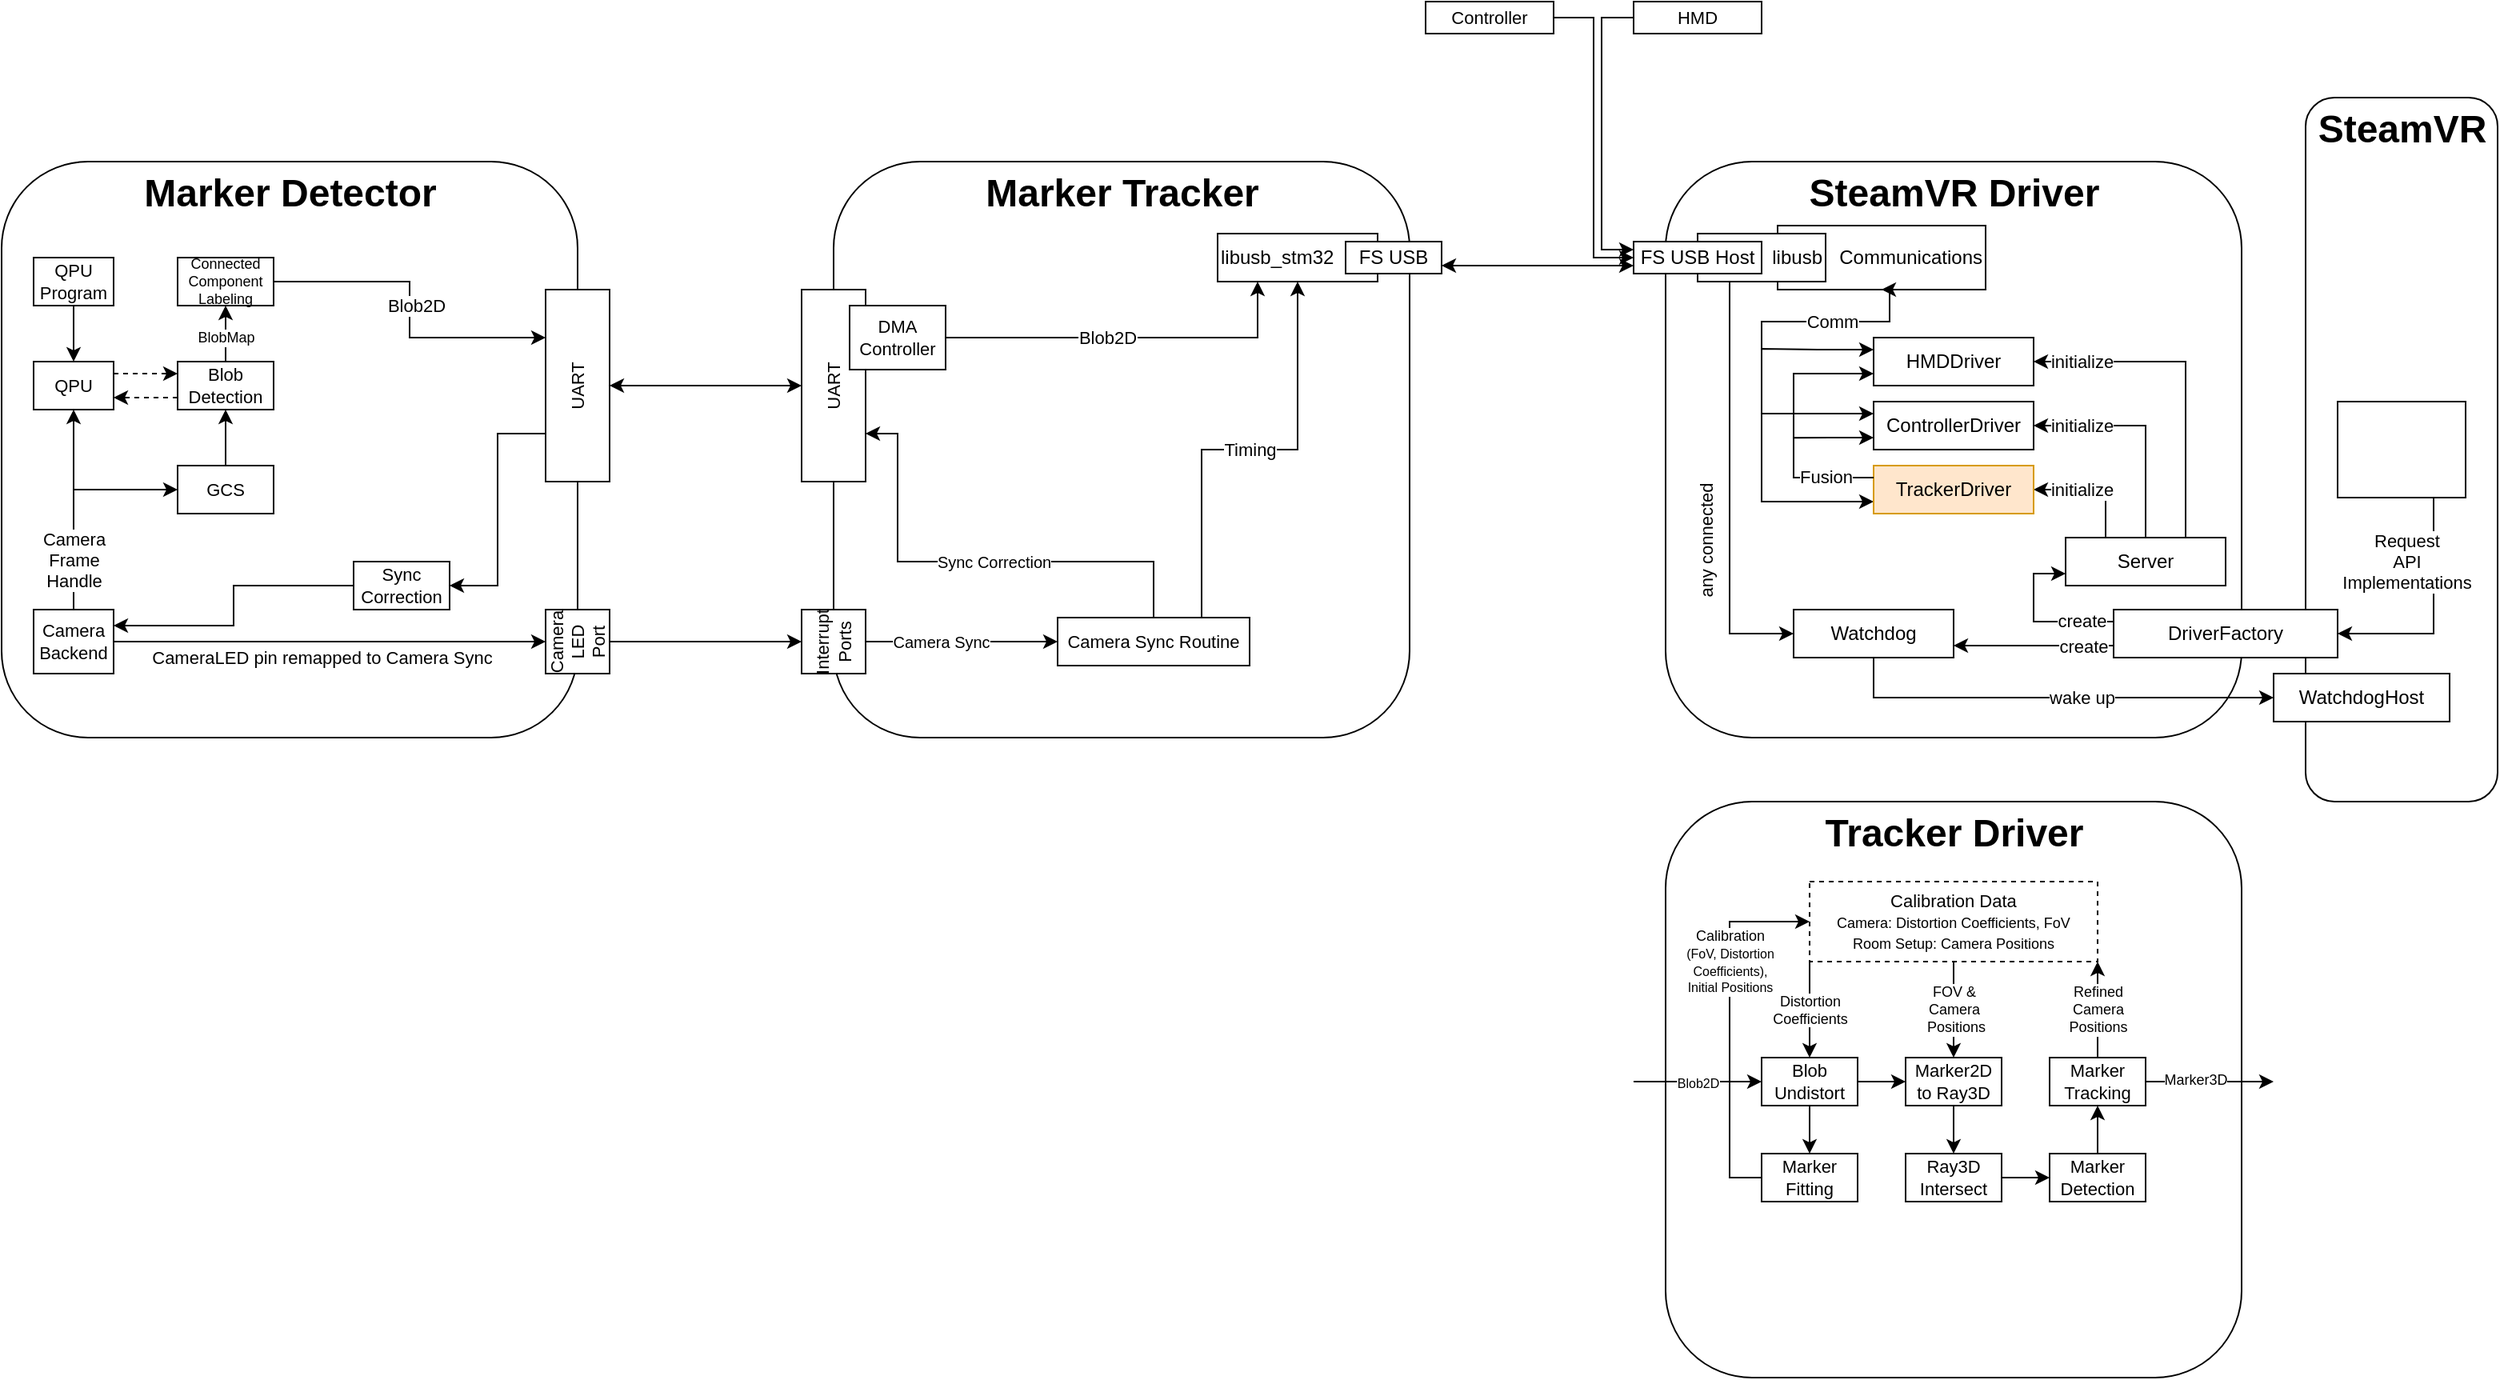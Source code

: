 <mxfile version="13.2.4" type="device"><diagram id="deTZJtu1fnQ0_rEg0slh" name="Page-1"><mxGraphModel dx="3137" dy="783" grid="1" gridSize="10" guides="1" tooltips="1" connect="1" arrows="1" fold="1" page="1" pageScale="1" pageWidth="1654" pageHeight="1169" math="0" shadow="0"><root><mxCell id="0"/><mxCell id="1" parent="0"/><mxCell id="rWn0QppjvKkN8BqLntwO-22" value="" style="rounded=1;whiteSpace=wrap;html=1;fontSize=12;" vertex="1" parent="1"><mxGeometry x="-540" y="560" width="360" height="360" as="geometry"/></mxCell><mxCell id="JbvUUpm6QIPXHSj4NItH-32" value="" style="rounded=1;whiteSpace=wrap;html=1;align=right;" parent="1" vertex="1"><mxGeometry x="-140" y="120" width="120" height="440" as="geometry"/></mxCell><mxCell id="JbvUUpm6QIPXHSj4NItH-1" value="" style="rounded=1;whiteSpace=wrap;html=1;fontSize=12;" parent="1" vertex="1"><mxGeometry x="-1060" y="160" width="360" height="360" as="geometry"/></mxCell><mxCell id="JbvUUpm6QIPXHSj4NItH-2" value="Marker Tracker" style="text;strokeColor=none;fillColor=none;html=1;fontSize=24;fontStyle=1;verticalAlign=middle;align=center;" parent="1" vertex="1"><mxGeometry x="-1000" y="160" width="240" height="40" as="geometry"/></mxCell><mxCell id="JbvUUpm6QIPXHSj4NItH-4" value="" style="rounded=1;whiteSpace=wrap;html=1;fontSize=12;" parent="1" vertex="1"><mxGeometry x="-1580" y="160" width="360" height="360" as="geometry"/></mxCell><mxCell id="JbvUUpm6QIPXHSj4NItH-5" value="Marker Detector" style="text;strokeColor=none;fillColor=none;html=1;fontSize=24;fontStyle=1;verticalAlign=middle;align=center;" parent="1" vertex="1"><mxGeometry x="-1520" y="160" width="240" height="40" as="geometry"/></mxCell><mxCell id="JbvUUpm6QIPXHSj4NItH-6" value="" style="rounded=1;whiteSpace=wrap;html=1;fontSize=12;" parent="1" vertex="1"><mxGeometry x="-540" y="160" width="360" height="360" as="geometry"/></mxCell><mxCell id="JbvUUpm6QIPXHSj4NItH-7" value="SteamVR Driver" style="text;strokeColor=none;fillColor=none;html=1;fontSize=24;fontStyle=1;verticalAlign=middle;align=center;" parent="1" vertex="1"><mxGeometry x="-480" y="160" width="240" height="40" as="geometry"/></mxCell><mxCell id="JbvUUpm6QIPXHSj4NItH-47" style="edgeStyle=orthogonalEdgeStyle;rounded=0;orthogonalLoop=1;jettySize=auto;html=1;exitX=1;exitY=0.5;exitDx=0;exitDy=0;entryX=0.75;entryY=1;entryDx=0;entryDy=0;startArrow=classic;startFill=1;endArrow=none;endFill=0;" parent="1" source="JbvUUpm6QIPXHSj4NItH-11" target="JbvUUpm6QIPXHSj4NItH-45" edge="1"><mxGeometry relative="1" as="geometry"/></mxCell><mxCell id="JbvUUpm6QIPXHSj4NItH-48" value="Request&lt;br&gt;API&lt;br&gt;Implementations" style="edgeLabel;html=1;align=center;verticalAlign=middle;resizable=0;points=[];" parent="JbvUUpm6QIPXHSj4NItH-47" vertex="1" connectable="0"><mxGeometry x="-0.509" y="21" relative="1" as="geometry"><mxPoint x="7.14" y="-24" as="offset"/></mxGeometry></mxCell><mxCell id="JbvUUpm6QIPXHSj4NItH-68" style="edgeStyle=orthogonalEdgeStyle;rounded=0;orthogonalLoop=1;jettySize=auto;html=1;exitX=0;exitY=0.25;exitDx=0;exitDy=0;entryX=0;entryY=0.75;entryDx=0;entryDy=0;startArrow=none;startFill=0;endArrow=classic;endFill=1;fontSize=11;" parent="1" source="JbvUUpm6QIPXHSj4NItH-11" target="JbvUUpm6QIPXHSj4NItH-12" edge="1"><mxGeometry relative="1" as="geometry"/></mxCell><mxCell id="JbvUUpm6QIPXHSj4NItH-69" value="create" style="edgeLabel;html=1;align=center;verticalAlign=middle;resizable=0;points=[];fontSize=11;" parent="JbvUUpm6QIPXHSj4NItH-68" vertex="1" connectable="0"><mxGeometry x="-0.274" y="-1" relative="1" as="geometry"><mxPoint x="16.19" as="offset"/></mxGeometry></mxCell><mxCell id="JbvUUpm6QIPXHSj4NItH-11" value="DriverFactory" style="rounded=0;whiteSpace=wrap;html=1;" parent="1" vertex="1"><mxGeometry x="-260" y="440" width="140" height="30" as="geometry"/></mxCell><mxCell id="JbvUUpm6QIPXHSj4NItH-12" value="Server" style="rounded=0;whiteSpace=wrap;html=1;" parent="1" vertex="1"><mxGeometry x="-290" y="395" width="100" height="30" as="geometry"/></mxCell><mxCell id="JbvUUpm6QIPXHSj4NItH-17" style="edgeStyle=orthogonalEdgeStyle;rounded=0;orthogonalLoop=1;jettySize=auto;html=1;exitX=0.25;exitY=1;exitDx=0;exitDy=0;entryX=0;entryY=0.5;entryDx=0;entryDy=0;" parent="1" source="JbvUUpm6QIPXHSj4NItH-10" target="JbvUUpm6QIPXHSj4NItH-15" edge="1"><mxGeometry relative="1" as="geometry"><Array as="points"><mxPoint x="-500" y="455"/></Array></mxGeometry></mxCell><mxCell id="JbvUUpm6QIPXHSj4NItH-18" value="any connected" style="edgeLabel;html=1;align=center;verticalAlign=middle;resizable=0;points=[];rotation=-90;" parent="JbvUUpm6QIPXHSj4NItH-17" vertex="1" connectable="0"><mxGeometry x="-0.179" y="-2" relative="1" as="geometry"><mxPoint x="-13" y="55.52" as="offset"/></mxGeometry></mxCell><mxCell id="JbvUUpm6QIPXHSj4NItH-13" value="Communications" style="rounded=0;whiteSpace=wrap;html=1;align=right;" parent="1" vertex="1"><mxGeometry x="-470" y="200" width="130" height="40" as="geometry"/></mxCell><mxCell id="JbvUUpm6QIPXHSj4NItH-10" value="libusb" style="rounded=0;whiteSpace=wrap;html=1;align=right;" parent="1" vertex="1"><mxGeometry x="-520" y="205" width="80" height="30" as="geometry"/></mxCell><mxCell id="JbvUUpm6QIPXHSj4NItH-108" style="edgeStyle=orthogonalEdgeStyle;rounded=0;comic=0;orthogonalLoop=1;jettySize=auto;html=1;exitX=0;exitY=0.25;exitDx=0;exitDy=0;shadow=0;startArrow=classic;startFill=1;endArrow=none;endFill=0;fontSize=11;entryX=0;entryY=0.5;entryDx=0;entryDy=0;" parent="1" source="JbvUUpm6QIPXHSj4NItH-8" target="JbvUUpm6QIPXHSj4NItH-107" edge="1"><mxGeometry relative="1" as="geometry"/></mxCell><mxCell id="JbvUUpm6QIPXHSj4NItH-110" style="edgeStyle=orthogonalEdgeStyle;rounded=0;comic=0;orthogonalLoop=1;jettySize=auto;html=1;exitX=0;exitY=0.5;exitDx=0;exitDy=0;shadow=0;startArrow=classic;startFill=1;endArrow=none;endFill=0;fontSize=11;entryX=1;entryY=0.5;entryDx=0;entryDy=0;" parent="1" source="JbvUUpm6QIPXHSj4NItH-8" target="JbvUUpm6QIPXHSj4NItH-109" edge="1"><mxGeometry relative="1" as="geometry"/></mxCell><mxCell id="JbvUUpm6QIPXHSj4NItH-121" style="edgeStyle=none;rounded=0;comic=0;orthogonalLoop=1;jettySize=auto;html=1;exitX=0;exitY=0.75;exitDx=0;exitDy=0;entryX=1;entryY=0.75;entryDx=0;entryDy=0;shadow=0;startArrow=classic;startFill=1;endArrow=classic;endFill=1;strokeColor=#000000;fontSize=11;" parent="1" source="JbvUUpm6QIPXHSj4NItH-8" target="JbvUUpm6QIPXHSj4NItH-115" edge="1"><mxGeometry relative="1" as="geometry"/></mxCell><mxCell id="JbvUUpm6QIPXHSj4NItH-8" value="FS USB Host" style="rounded=0;whiteSpace=wrap;html=1;" parent="1" vertex="1"><mxGeometry x="-560" y="210" width="80" height="20" as="geometry"/></mxCell><mxCell id="JbvUUpm6QIPXHSj4NItH-16" style="edgeStyle=orthogonalEdgeStyle;rounded=0;orthogonalLoop=1;jettySize=auto;html=1;exitX=1;exitY=0.75;exitDx=0;exitDy=0;entryX=0;entryY=0.75;entryDx=0;entryDy=0;startArrow=classic;startFill=1;endArrow=none;endFill=0;entryPerimeter=0;" parent="1" source="JbvUUpm6QIPXHSj4NItH-15" target="JbvUUpm6QIPXHSj4NItH-11" edge="1"><mxGeometry relative="1" as="geometry"/></mxCell><mxCell id="JbvUUpm6QIPXHSj4NItH-26" value="create" style="edgeLabel;html=1;align=center;verticalAlign=middle;resizable=0;points=[];" parent="JbvUUpm6QIPXHSj4NItH-16" vertex="1" connectable="0"><mxGeometry x="-0.195" y="2" relative="1" as="geometry"><mxPoint x="40" y="2" as="offset"/></mxGeometry></mxCell><mxCell id="JbvUUpm6QIPXHSj4NItH-36" style="edgeStyle=orthogonalEdgeStyle;rounded=0;orthogonalLoop=1;jettySize=auto;html=1;exitX=0;exitY=0.5;exitDx=0;exitDy=0;entryX=0.5;entryY=1;entryDx=0;entryDy=0;startArrow=classic;startFill=1;endArrow=none;endFill=0;" parent="1" source="JbvUUpm6QIPXHSj4NItH-35" target="JbvUUpm6QIPXHSj4NItH-15" edge="1"><mxGeometry relative="1" as="geometry"/></mxCell><mxCell id="JbvUUpm6QIPXHSj4NItH-37" value="wake up" style="edgeLabel;html=1;align=center;verticalAlign=middle;resizable=0;points=[];" parent="JbvUUpm6QIPXHSj4NItH-36" vertex="1" connectable="0"><mxGeometry x="-0.163" y="-1" relative="1" as="geometry"><mxPoint x="-5" y="1" as="offset"/></mxGeometry></mxCell><mxCell id="JbvUUpm6QIPXHSj4NItH-15" value="Watchdog" style="rounded=0;whiteSpace=wrap;html=1;" parent="1" vertex="1"><mxGeometry x="-460" y="440" width="100" height="30" as="geometry"/></mxCell><mxCell id="JbvUUpm6QIPXHSj4NItH-56" style="edgeStyle=orthogonalEdgeStyle;rounded=0;orthogonalLoop=1;jettySize=auto;html=1;exitX=1;exitY=0.5;exitDx=0;exitDy=0;entryX=0.25;entryY=0;entryDx=0;entryDy=0;startArrow=classic;startFill=1;endArrow=none;endFill=0;" parent="1" source="JbvUUpm6QIPXHSj4NItH-24" target="JbvUUpm6QIPXHSj4NItH-12" edge="1"><mxGeometry relative="1" as="geometry"/></mxCell><mxCell id="JbvUUpm6QIPXHSj4NItH-96" value="initialize" style="edgeLabel;html=1;align=center;verticalAlign=middle;resizable=0;points=[];fontSize=11;" parent="JbvUUpm6QIPXHSj4NItH-56" vertex="1" connectable="0"><mxGeometry x="-0.625" y="-1" relative="1" as="geometry"><mxPoint x="15.71" y="-1.01" as="offset"/></mxGeometry></mxCell><mxCell id="JbvUUpm6QIPXHSj4NItH-57" style="edgeStyle=orthogonalEdgeStyle;rounded=0;orthogonalLoop=1;jettySize=auto;html=1;exitX=0;exitY=0.75;exitDx=0;exitDy=0;entryX=0.5;entryY=1;entryDx=0;entryDy=0;startArrow=classic;startFill=1;endArrow=classic;endFill=1;" parent="1" source="JbvUUpm6QIPXHSj4NItH-24" target="JbvUUpm6QIPXHSj4NItH-13" edge="1"><mxGeometry relative="1" as="geometry"><Array as="points"><mxPoint x="-480" y="373"/><mxPoint x="-480" y="260"/><mxPoint x="-400" y="260"/></Array></mxGeometry></mxCell><mxCell id="JbvUUpm6QIPXHSj4NItH-100" value="Comm" style="edgeLabel;html=1;align=center;verticalAlign=middle;resizable=0;points=[];fontSize=11;" parent="JbvUUpm6QIPXHSj4NItH-57" vertex="1" connectable="0"><mxGeometry x="0.435" relative="1" as="geometry"><mxPoint x="19.72" as="offset"/></mxGeometry></mxCell><mxCell id="JbvUUpm6QIPXHSj4NItH-24" value="TrackerDriver" style="rounded=0;whiteSpace=wrap;html=1;fillColor=#ffe6cc;strokeColor=#d79b00;" parent="1" vertex="1"><mxGeometry x="-410" y="350" width="100" height="30" as="geometry"/></mxCell><mxCell id="JbvUUpm6QIPXHSj4NItH-55" style="edgeStyle=orthogonalEdgeStyle;rounded=0;orthogonalLoop=1;jettySize=auto;html=1;exitX=1;exitY=0.5;exitDx=0;exitDy=0;entryX=0.75;entryY=0;entryDx=0;entryDy=0;startArrow=classic;startFill=1;endArrow=none;endFill=0;" parent="1" source="JbvUUpm6QIPXHSj4NItH-25" target="JbvUUpm6QIPXHSj4NItH-12" edge="1"><mxGeometry relative="1" as="geometry"/></mxCell><mxCell id="JbvUUpm6QIPXHSj4NItH-78" value="initialize" style="edgeLabel;html=1;align=center;verticalAlign=middle;resizable=0;points=[];fontSize=11;" parent="JbvUUpm6QIPXHSj4NItH-55" vertex="1" connectable="0"><mxGeometry x="-0.704" y="1" relative="1" as="geometry"><mxPoint x="-0.29" y="0.99" as="offset"/></mxGeometry></mxCell><mxCell id="JbvUUpm6QIPXHSj4NItH-79" style="edgeStyle=orthogonalEdgeStyle;rounded=0;orthogonalLoop=1;jettySize=auto;html=1;exitX=0;exitY=0.25;exitDx=0;exitDy=0;startArrow=classic;startFill=1;endArrow=none;endFill=0;fontSize=11;" parent="1" source="JbvUUpm6QIPXHSj4NItH-25" edge="1"><mxGeometry relative="1" as="geometry"><mxPoint x="-480" y="297.333" as="targetPoint"/><Array as="points"><mxPoint x="-445" y="277"/><mxPoint x="-480" y="277"/></Array></mxGeometry></mxCell><mxCell id="JbvUUpm6QIPXHSj4NItH-98" style="edgeStyle=orthogonalEdgeStyle;rounded=0;comic=0;orthogonalLoop=1;jettySize=auto;html=1;exitX=0;exitY=0.75;exitDx=0;exitDy=0;entryX=0;entryY=0.25;entryDx=0;entryDy=0;shadow=0;startArrow=classic;startFill=1;endArrow=none;endFill=0;fontSize=11;" parent="1" source="JbvUUpm6QIPXHSj4NItH-25" target="JbvUUpm6QIPXHSj4NItH-24" edge="1"><mxGeometry relative="1" as="geometry"><Array as="points"><mxPoint x="-460" y="293"/><mxPoint x="-460" y="357"/></Array></mxGeometry></mxCell><mxCell id="JbvUUpm6QIPXHSj4NItH-101" value="Fusion" style="edgeLabel;html=1;align=center;verticalAlign=middle;resizable=0;points=[];fontSize=11;" parent="JbvUUpm6QIPXHSj4NItH-98" vertex="1" connectable="0"><mxGeometry x="0.522" y="1" relative="1" as="geometry"><mxPoint x="9.4" as="offset"/></mxGeometry></mxCell><mxCell id="JbvUUpm6QIPXHSj4NItH-25" value="HMDDriver" style="rounded=0;whiteSpace=wrap;html=1;" parent="1" vertex="1"><mxGeometry x="-410" y="270" width="100" height="30" as="geometry"/></mxCell><mxCell id="JbvUUpm6QIPXHSj4NItH-33" value="SteamVR" style="text;strokeColor=none;fillColor=none;html=1;fontSize=24;fontStyle=1;verticalAlign=middle;align=center;" parent="1" vertex="1"><mxGeometry x="-120" y="120" width="80" height="40" as="geometry"/></mxCell><mxCell id="JbvUUpm6QIPXHSj4NItH-35" value="WatchdogHost" style="rounded=0;whiteSpace=wrap;html=1;" parent="1" vertex="1"><mxGeometry x="-160" y="480" width="110" height="30" as="geometry"/></mxCell><mxCell id="JbvUUpm6QIPXHSj4NItH-45" value="" style="rounded=0;whiteSpace=wrap;html=1;align=right;" parent="1" vertex="1"><mxGeometry x="-120" y="310" width="80" height="60" as="geometry"/></mxCell><mxCell id="JbvUUpm6QIPXHSj4NItH-82" style="edgeStyle=orthogonalEdgeStyle;rounded=0;orthogonalLoop=1;jettySize=auto;html=1;exitX=1;exitY=0.5;exitDx=0;exitDy=0;entryX=0.5;entryY=0;entryDx=0;entryDy=0;startArrow=classic;startFill=1;endArrow=none;endFill=0;fontSize=11;" parent="1" source="JbvUUpm6QIPXHSj4NItH-80" target="JbvUUpm6QIPXHSj4NItH-12" edge="1"><mxGeometry relative="1" as="geometry"/></mxCell><mxCell id="JbvUUpm6QIPXHSj4NItH-83" value="initialize" style="edgeLabel;html=1;align=center;verticalAlign=middle;resizable=0;points=[];fontSize=11;" parent="JbvUUpm6QIPXHSj4NItH-82" vertex="1" connectable="0"><mxGeometry x="-0.129" relative="1" as="geometry"><mxPoint x="-31.14" y="-0.02" as="offset"/></mxGeometry></mxCell><mxCell id="JbvUUpm6QIPXHSj4NItH-89" style="edgeStyle=orthogonalEdgeStyle;rounded=0;orthogonalLoop=1;jettySize=auto;html=1;exitX=0;exitY=0.25;exitDx=0;exitDy=0;startArrow=classic;startFill=1;endArrow=none;endFill=0;fontSize=11;" parent="1" source="JbvUUpm6QIPXHSj4NItH-80" edge="1"><mxGeometry relative="1" as="geometry"><mxPoint x="-480" y="347.667" as="targetPoint"/><Array as="points"><mxPoint x="-480" y="317"/></Array></mxGeometry></mxCell><mxCell id="JbvUUpm6QIPXHSj4NItH-99" style="edgeStyle=orthogonalEdgeStyle;rounded=0;comic=0;orthogonalLoop=1;jettySize=auto;html=1;exitX=0;exitY=0.75;exitDx=0;exitDy=0;shadow=0;startArrow=classic;startFill=1;endArrow=none;endFill=0;fontSize=11;" parent="1" source="JbvUUpm6QIPXHSj4NItH-80" edge="1"><mxGeometry relative="1" as="geometry"><mxPoint x="-460" y="332.611" as="targetPoint"/></mxGeometry></mxCell><mxCell id="JbvUUpm6QIPXHSj4NItH-80" value="ControllerDriver" style="rounded=0;whiteSpace=wrap;html=1;" parent="1" vertex="1"><mxGeometry x="-410" y="310" width="100" height="30" as="geometry"/></mxCell><mxCell id="JbvUUpm6QIPXHSj4NItH-107" value="&lt;div&gt;&lt;span&gt;HMD&lt;/span&gt;&lt;/div&gt;" style="rounded=0;whiteSpace=wrap;html=1;fontSize=11;align=center;" parent="1" vertex="1"><mxGeometry x="-560" y="60" width="80" height="20" as="geometry"/></mxCell><mxCell id="JbvUUpm6QIPXHSj4NItH-109" value="Controller" style="rounded=0;whiteSpace=wrap;html=1;fontSize=11;align=center;" parent="1" vertex="1"><mxGeometry x="-690" y="60" width="80" height="20" as="geometry"/></mxCell><mxCell id="JbvUUpm6QIPXHSj4NItH-119" value="libusb_stm32" style="rounded=0;whiteSpace=wrap;html=1;align=left;fontSize=12;" parent="1" vertex="1"><mxGeometry x="-820" y="205" width="100" height="30" as="geometry"/></mxCell><mxCell id="JbvUUpm6QIPXHSj4NItH-115" value="FS USB" style="rounded=0;whiteSpace=wrap;html=1;" parent="1" vertex="1"><mxGeometry x="-740" y="210" width="60" height="20" as="geometry"/></mxCell><mxCell id="JbvUUpm6QIPXHSj4NItH-128" style="edgeStyle=orthogonalEdgeStyle;rounded=0;comic=0;orthogonalLoop=1;jettySize=auto;html=1;exitX=0.5;exitY=1;exitDx=0;exitDy=0;entryX=0;entryY=0.5;entryDx=0;entryDy=0;shadow=0;startArrow=none;startFill=0;endArrow=classic;endFill=1;strokeColor=#000000;fontSize=11;" parent="1" source="JbvUUpm6QIPXHSj4NItH-122" target="JbvUUpm6QIPXHSj4NItH-127" edge="1"><mxGeometry relative="1" as="geometry"/></mxCell><mxCell id="JbvUUpm6QIPXHSj4NItH-165" value="Camera Sync" style="edgeLabel;html=1;align=center;verticalAlign=middle;resizable=0;points=[];fontSize=10;" parent="JbvUUpm6QIPXHSj4NItH-128" vertex="1" connectable="0"><mxGeometry x="-0.541" y="2" relative="1" as="geometry"><mxPoint x="19.17" y="2" as="offset"/></mxGeometry></mxCell><mxCell id="JbvUUpm6QIPXHSj4NItH-122" value="Interrupt Ports" style="rounded=0;whiteSpace=wrap;html=1;strokeColor=#030303;fontSize=11;align=center;rotation=-90;" parent="1" vertex="1"><mxGeometry x="-1080" y="440" width="40" height="40" as="geometry"/></mxCell><mxCell id="rWn0QppjvKkN8BqLntwO-14" style="edgeStyle=orthogonalEdgeStyle;rounded=0;orthogonalLoop=1;jettySize=auto;html=1;entryX=0.25;entryY=1;entryDx=0;entryDy=0;exitX=1;exitY=0.5;exitDx=0;exitDy=0;" edge="1" parent="1" source="rWn0QppjvKkN8BqLntwO-18" target="JbvUUpm6QIPXHSj4NItH-119"><mxGeometry relative="1" as="geometry"><mxPoint x="-960" y="270" as="sourcePoint"/></mxGeometry></mxCell><mxCell id="rWn0QppjvKkN8BqLntwO-16" value="Blob2D" style="edgeLabel;html=1;align=center;verticalAlign=middle;resizable=0;points=[];" vertex="1" connectable="0" parent="rWn0QppjvKkN8BqLntwO-14"><mxGeometry x="0.169" y="1" relative="1" as="geometry"><mxPoint x="-34" y="1" as="offset"/></mxGeometry></mxCell><mxCell id="JbvUUpm6QIPXHSj4NItH-123" value="UART" style="rounded=0;whiteSpace=wrap;html=1;strokeColor=#0A0A0A;fontSize=11;align=center;rotation=-90;" parent="1" vertex="1"><mxGeometry x="-1120" y="280" width="120" height="40" as="geometry"/></mxCell><mxCell id="JbvUUpm6QIPXHSj4NItH-130" style="edgeStyle=orthogonalEdgeStyle;rounded=0;comic=0;orthogonalLoop=1;jettySize=auto;html=1;exitX=0.5;exitY=0;exitDx=0;exitDy=0;entryX=0.25;entryY=1;entryDx=0;entryDy=0;shadow=0;startArrow=none;startFill=0;endArrow=classic;endFill=1;strokeColor=#000000;fontSize=11;" parent="1" source="JbvUUpm6QIPXHSj4NItH-127" target="JbvUUpm6QIPXHSj4NItH-123" edge="1"><mxGeometry relative="1" as="geometry"><Array as="points"><mxPoint x="-860" y="410"/><mxPoint x="-1020" y="410"/><mxPoint x="-1020" y="330"/></Array></mxGeometry></mxCell><mxCell id="JbvUUpm6QIPXHSj4NItH-166" value="Sync Correction" style="edgeLabel;html=1;align=center;verticalAlign=middle;resizable=0;points=[];fontSize=10;" parent="JbvUUpm6QIPXHSj4NItH-130" vertex="1" connectable="0"><mxGeometry x="-0.055" relative="1" as="geometry"><mxPoint x="4.66" y="-0.03" as="offset"/></mxGeometry></mxCell><mxCell id="rWn0QppjvKkN8BqLntwO-15" style="edgeStyle=orthogonalEdgeStyle;rounded=0;orthogonalLoop=1;jettySize=auto;html=1;exitX=0.75;exitY=0;exitDx=0;exitDy=0;entryX=0.5;entryY=1;entryDx=0;entryDy=0;" edge="1" parent="1" source="JbvUUpm6QIPXHSj4NItH-127" target="JbvUUpm6QIPXHSj4NItH-119"><mxGeometry relative="1" as="geometry"/></mxCell><mxCell id="rWn0QppjvKkN8BqLntwO-17" value="Timing" style="edgeLabel;html=1;align=center;verticalAlign=middle;resizable=0;points=[];" vertex="1" connectable="0" parent="rWn0QppjvKkN8BqLntwO-15"><mxGeometry x="-0.195" y="-7" relative="1" as="geometry"><mxPoint x="26" y="-7" as="offset"/></mxGeometry></mxCell><mxCell id="JbvUUpm6QIPXHSj4NItH-127" value="Camera Sync Routine" style="rounded=0;whiteSpace=wrap;html=1;strokeColor=#030303;fontSize=11;align=center;" parent="1" vertex="1"><mxGeometry x="-920" y="445" width="120" height="30" as="geometry"/></mxCell><mxCell id="rWn0QppjvKkN8BqLntwO-52" style="edgeStyle=orthogonalEdgeStyle;rounded=0;orthogonalLoop=1;jettySize=auto;html=1;exitX=1;exitY=0.5;exitDx=0;exitDy=0;startArrow=none;startFill=0;endArrow=classic;endFill=1;" edge="1" parent="1" source="JbvUUpm6QIPXHSj4NItH-131"><mxGeometry relative="1" as="geometry"><mxPoint x="-160" y="735" as="targetPoint"/></mxGeometry></mxCell><mxCell id="rWn0QppjvKkN8BqLntwO-59" value="Marker3D" style="edgeLabel;html=1;align=center;verticalAlign=middle;resizable=0;points=[];fontSize=9;" vertex="1" connectable="0" parent="rWn0QppjvKkN8BqLntwO-52"><mxGeometry x="-0.246" y="1" relative="1" as="geometry"><mxPoint as="offset"/></mxGeometry></mxCell><mxCell id="rWn0QppjvKkN8BqLntwO-53" style="edgeStyle=orthogonalEdgeStyle;rounded=0;orthogonalLoop=1;jettySize=auto;html=1;exitX=0.5;exitY=0;exitDx=0;exitDy=0;entryX=1;entryY=1;entryDx=0;entryDy=0;startArrow=none;startFill=0;endArrow=classic;endFill=1;" edge="1" parent="1" source="JbvUUpm6QIPXHSj4NItH-131" target="JbvUUpm6QIPXHSj4NItH-134"><mxGeometry relative="1" as="geometry"/></mxCell><mxCell id="rWn0QppjvKkN8BqLntwO-54" value="&lt;font style=&quot;font-size: 9px&quot;&gt;Refined&lt;br&gt;Camera&lt;br style=&quot;font-size: 9px&quot;&gt;Positions&lt;/font&gt;" style="edgeLabel;html=1;align=center;verticalAlign=middle;resizable=0;points=[];fontSize=9;" vertex="1" connectable="0" parent="rWn0QppjvKkN8BqLntwO-53"><mxGeometry x="0.241" y="-2" relative="1" as="geometry"><mxPoint x="-2" y="7.14" as="offset"/></mxGeometry></mxCell><mxCell id="JbvUUpm6QIPXHSj4NItH-131" value="Marker&lt;br&gt;Tracking" style="rounded=0;whiteSpace=wrap;html=1;strokeColor=#030303;fontSize=11;align=center;" parent="1" vertex="1"><mxGeometry x="-300" y="720" width="60" height="30" as="geometry"/></mxCell><mxCell id="JbvUUpm6QIPXHSj4NItH-174" style="edgeStyle=orthogonalEdgeStyle;rounded=0;comic=0;orthogonalLoop=1;jettySize=auto;html=1;exitX=0.5;exitY=1;exitDx=0;exitDy=0;entryX=0.5;entryY=0;entryDx=0;entryDy=0;shadow=0;startArrow=none;startFill=0;endArrow=classic;endFill=1;strokeColor=#000000;fontSize=9;" parent="1" source="JbvUUpm6QIPXHSj4NItH-132" target="JbvUUpm6QIPXHSj4NItH-171" edge="1"><mxGeometry relative="1" as="geometry"/></mxCell><mxCell id="rWn0QppjvKkN8BqLntwO-32" style="edgeStyle=orthogonalEdgeStyle;rounded=0;orthogonalLoop=1;jettySize=auto;html=1;exitX=0.5;exitY=0;exitDx=0;exitDy=0;entryX=0.5;entryY=1;entryDx=0;entryDy=0;startArrow=classic;startFill=1;endArrow=none;endFill=0;" edge="1" parent="1" source="JbvUUpm6QIPXHSj4NItH-132" target="JbvUUpm6QIPXHSj4NItH-134"><mxGeometry relative="1" as="geometry"/></mxCell><mxCell id="rWn0QppjvKkN8BqLntwO-33" value="&lt;span style=&quot;font-size: 9px&quot;&gt;FOV &amp;amp; &lt;br&gt;Camera&lt;br style=&quot;font-size: 9px&quot;&gt;&lt;/span&gt;&lt;span style=&quot;font-size: 9px&quot;&gt;&amp;nbsp;&lt;/span&gt;&lt;span style=&quot;font-size: 9px&quot;&gt;Positions&lt;/span&gt;" style="edgeLabel;html=1;align=center;verticalAlign=middle;resizable=0;points=[];fontSize=9;" vertex="1" connectable="0" parent="rWn0QppjvKkN8BqLntwO-32"><mxGeometry x="-0.33" relative="1" as="geometry"><mxPoint y="-10" as="offset"/></mxGeometry></mxCell><mxCell id="JbvUUpm6QIPXHSj4NItH-132" value="Marker2D&lt;br&gt;to Ray3D" style="rounded=0;whiteSpace=wrap;html=1;strokeColor=#030303;fontSize=11;align=center;" parent="1" vertex="1"><mxGeometry x="-390" y="720" width="60" height="30" as="geometry"/></mxCell><mxCell id="rWn0QppjvKkN8BqLntwO-57" style="edgeStyle=orthogonalEdgeStyle;rounded=0;orthogonalLoop=1;jettySize=auto;html=1;exitX=0;exitY=1;exitDx=0;exitDy=0;entryX=0.5;entryY=0;entryDx=0;entryDy=0;startArrow=none;startFill=0;endArrow=classic;endFill=1;fontSize=9;" edge="1" parent="1" source="JbvUUpm6QIPXHSj4NItH-134" target="JbvUUpm6QIPXHSj4NItH-204"><mxGeometry relative="1" as="geometry"/></mxCell><mxCell id="rWn0QppjvKkN8BqLntwO-58" value="Distortion&lt;br&gt;Coefficients" style="edgeLabel;html=1;align=center;verticalAlign=middle;resizable=0;points=[];fontSize=9;" vertex="1" connectable="0" parent="rWn0QppjvKkN8BqLntwO-57"><mxGeometry x="-0.26" y="1" relative="1" as="geometry"><mxPoint x="-1" y="7.71" as="offset"/></mxGeometry></mxCell><mxCell id="JbvUUpm6QIPXHSj4NItH-134" value="Calibration Data&lt;br&gt;&lt;font style=&quot;font-size: 9px&quot;&gt;Camera: Distortion Coefficients, FoV&lt;br&gt;Room Setup: Camera Positions&lt;/font&gt;" style="rounded=0;whiteSpace=wrap;html=1;strokeColor=#030303;fontSize=11;align=center;dashed=1;" parent="1" vertex="1"><mxGeometry x="-450" y="610" width="180" height="50" as="geometry"/></mxCell><mxCell id="JbvUUpm6QIPXHSj4NItH-175" style="edgeStyle=orthogonalEdgeStyle;rounded=0;comic=0;orthogonalLoop=1;jettySize=auto;html=1;exitX=1;exitY=0.5;exitDx=0;exitDy=0;entryX=0;entryY=0.5;entryDx=0;entryDy=0;shadow=0;startArrow=none;startFill=0;endArrow=classic;endFill=1;strokeColor=#000000;fontSize=9;" parent="1" source="JbvUUpm6QIPXHSj4NItH-171" target="JbvUUpm6QIPXHSj4NItH-173" edge="1"><mxGeometry relative="1" as="geometry"/></mxCell><mxCell id="JbvUUpm6QIPXHSj4NItH-171" value="Ray3D&lt;br&gt;Intersect" style="rounded=0;whiteSpace=wrap;html=1;strokeColor=#030303;fontSize=11;align=center;" parent="1" vertex="1"><mxGeometry x="-390" y="780" width="60" height="30" as="geometry"/></mxCell><mxCell id="JbvUUpm6QIPXHSj4NItH-176" style="edgeStyle=orthogonalEdgeStyle;rounded=0;comic=0;orthogonalLoop=1;jettySize=auto;html=1;exitX=0.5;exitY=0;exitDx=0;exitDy=0;entryX=0.5;entryY=1;entryDx=0;entryDy=0;shadow=0;startArrow=none;startFill=0;endArrow=classic;endFill=1;strokeColor=#000000;fontSize=9;" parent="1" source="JbvUUpm6QIPXHSj4NItH-173" target="JbvUUpm6QIPXHSj4NItH-131" edge="1"><mxGeometry relative="1" as="geometry"/></mxCell><mxCell id="JbvUUpm6QIPXHSj4NItH-173" value="Marker&lt;br&gt;Detection" style="rounded=0;whiteSpace=wrap;html=1;strokeColor=#030303;fontSize=11;align=center;" parent="1" vertex="1"><mxGeometry x="-300" y="780" width="60" height="30" as="geometry"/></mxCell><mxCell id="JbvUUpm6QIPXHSj4NItH-182" style="edgeStyle=orthogonalEdgeStyle;rounded=0;comic=0;orthogonalLoop=1;jettySize=auto;html=1;exitX=0.5;exitY=1;exitDx=0;exitDy=0;entryX=0.5;entryY=0;entryDx=0;entryDy=0;shadow=0;startArrow=classic;startFill=1;endArrow=classic;endFill=1;strokeColor=#000000;fontSize=9;" parent="1" source="JbvUUpm6QIPXHSj4NItH-179" target="JbvUUpm6QIPXHSj4NItH-123" edge="1"><mxGeometry relative="1" as="geometry"/></mxCell><mxCell id="JbvUUpm6QIPXHSj4NItH-226" style="edgeStyle=orthogonalEdgeStyle;rounded=0;comic=0;orthogonalLoop=1;jettySize=auto;html=1;exitX=0.25;exitY=0;exitDx=0;exitDy=0;entryX=1;entryY=0.5;entryDx=0;entryDy=0;shadow=0;startArrow=none;startFill=0;endArrow=classic;endFill=1;strokeColor=#000000;fontSize=9;" parent="1" source="JbvUUpm6QIPXHSj4NItH-179" target="JbvUUpm6QIPXHSj4NItH-223" edge="1"><mxGeometry relative="1" as="geometry"/></mxCell><mxCell id="JbvUUpm6QIPXHSj4NItH-179" value="UART" style="rounded=0;whiteSpace=wrap;html=1;strokeColor=#0A0A0A;fontSize=11;align=center;rotation=-90;" parent="1" vertex="1"><mxGeometry x="-1280" y="280" width="120" height="40" as="geometry"/></mxCell><mxCell id="JbvUUpm6QIPXHSj4NItH-181" style="edgeStyle=orthogonalEdgeStyle;rounded=0;comic=0;orthogonalLoop=1;jettySize=auto;html=1;exitX=0.5;exitY=1;exitDx=0;exitDy=0;entryX=0.5;entryY=0;entryDx=0;entryDy=0;shadow=0;startArrow=none;startFill=0;endArrow=classic;endFill=1;strokeColor=#000000;fontSize=9;" parent="1" source="JbvUUpm6QIPXHSj4NItH-180" target="JbvUUpm6QIPXHSj4NItH-122" edge="1"><mxGeometry relative="1" as="geometry"/></mxCell><mxCell id="JbvUUpm6QIPXHSj4NItH-180" value="Camera LED Port" style="rounded=0;whiteSpace=wrap;html=1;strokeColor=#030303;fontSize=11;align=center;rotation=-90;" parent="1" vertex="1"><mxGeometry x="-1240" y="440" width="40" height="40" as="geometry"/></mxCell><mxCell id="JbvUUpm6QIPXHSj4NItH-184" style="edgeStyle=orthogonalEdgeStyle;rounded=0;comic=0;orthogonalLoop=1;jettySize=auto;html=1;exitX=1;exitY=0.5;exitDx=0;exitDy=0;entryX=0.5;entryY=0;entryDx=0;entryDy=0;shadow=0;startArrow=none;startFill=0;endArrow=classic;endFill=1;strokeColor=#000000;fontSize=11;" parent="1" source="JbvUUpm6QIPXHSj4NItH-183" target="JbvUUpm6QIPXHSj4NItH-180" edge="1"><mxGeometry relative="1" as="geometry"/></mxCell><mxCell id="JbvUUpm6QIPXHSj4NItH-185" value="CameraLED pin remapped to Camera Sync" style="edgeLabel;html=1;align=center;verticalAlign=middle;resizable=0;points=[];fontSize=11;" parent="JbvUUpm6QIPXHSj4NItH-184" vertex="1" connectable="0"><mxGeometry x="-0.333" y="-1" relative="1" as="geometry"><mxPoint x="40" y="9" as="offset"/></mxGeometry></mxCell><mxCell id="JbvUUpm6QIPXHSj4NItH-188" style="edgeStyle=orthogonalEdgeStyle;rounded=0;comic=0;orthogonalLoop=1;jettySize=auto;html=1;exitX=0.5;exitY=0;exitDx=0;exitDy=0;entryX=0;entryY=0.5;entryDx=0;entryDy=0;shadow=0;startArrow=none;startFill=0;endArrow=classic;endFill=1;strokeColor=#000000;fontSize=11;" parent="1" source="JbvUUpm6QIPXHSj4NItH-183" target="JbvUUpm6QIPXHSj4NItH-186" edge="1"><mxGeometry relative="1" as="geometry"/></mxCell><mxCell id="JbvUUpm6QIPXHSj4NItH-192" style="edgeStyle=orthogonalEdgeStyle;rounded=0;comic=0;orthogonalLoop=1;jettySize=auto;html=1;exitX=0.5;exitY=0;exitDx=0;exitDy=0;entryX=0.5;entryY=1;entryDx=0;entryDy=0;shadow=0;startArrow=none;startFill=0;endArrow=classic;endFill=1;strokeColor=#000000;fontSize=11;" parent="1" source="JbvUUpm6QIPXHSj4NItH-183" target="JbvUUpm6QIPXHSj4NItH-189" edge="1"><mxGeometry relative="1" as="geometry"/></mxCell><mxCell id="JbvUUpm6QIPXHSj4NItH-196" value="Camera&lt;br&gt;Frame&lt;br&gt;Handle" style="edgeLabel;html=1;align=center;verticalAlign=middle;resizable=0;points=[];fontSize=11;" parent="JbvUUpm6QIPXHSj4NItH-192" vertex="1" connectable="0"><mxGeometry x="-0.325" relative="1" as="geometry"><mxPoint y="10.83" as="offset"/></mxGeometry></mxCell><mxCell id="JbvUUpm6QIPXHSj4NItH-183" value="&lt;font style=&quot;font-size: 11px;&quot;&gt;Camera&lt;br style=&quot;font-size: 11px;&quot;&gt;Backend&lt;/font&gt;" style="rounded=0;whiteSpace=wrap;html=1;strokeColor=#030303;fontSize=11;align=center;" parent="1" vertex="1"><mxGeometry x="-1560" y="440" width="50" height="40" as="geometry"/></mxCell><mxCell id="JbvUUpm6QIPXHSj4NItH-193" style="edgeStyle=orthogonalEdgeStyle;rounded=0;comic=0;orthogonalLoop=1;jettySize=auto;html=1;exitX=0.5;exitY=0;exitDx=0;exitDy=0;entryX=0.5;entryY=1;entryDx=0;entryDy=0;shadow=0;startArrow=none;startFill=0;endArrow=classic;endFill=1;strokeColor=#000000;fontSize=11;" parent="1" source="JbvUUpm6QIPXHSj4NItH-186" target="JbvUUpm6QIPXHSj4NItH-191" edge="1"><mxGeometry relative="1" as="geometry"/></mxCell><mxCell id="JbvUUpm6QIPXHSj4NItH-186" value="GCS" style="rounded=0;whiteSpace=wrap;html=1;strokeColor=#030303;fontSize=11;align=center;" parent="1" vertex="1"><mxGeometry x="-1470" y="350" width="60" height="30" as="geometry"/></mxCell><mxCell id="JbvUUpm6QIPXHSj4NItH-195" style="edgeStyle=orthogonalEdgeStyle;rounded=0;comic=0;orthogonalLoop=1;jettySize=auto;html=1;exitX=1;exitY=0.25;exitDx=0;exitDy=0;entryX=0;entryY=0.25;entryDx=0;entryDy=0;shadow=0;startArrow=none;startFill=0;endArrow=classic;endFill=1;strokeColor=#000000;fontSize=11;dashed=1;" parent="1" source="JbvUUpm6QIPXHSj4NItH-189" target="JbvUUpm6QIPXHSj4NItH-191" edge="1"><mxGeometry relative="1" as="geometry"/></mxCell><mxCell id="JbvUUpm6QIPXHSj4NItH-189" value="QPU" style="rounded=0;whiteSpace=wrap;html=1;strokeColor=#030303;fontSize=11;align=center;" parent="1" vertex="1"><mxGeometry x="-1560" y="285" width="50" height="30" as="geometry"/></mxCell><mxCell id="JbvUUpm6QIPXHSj4NItH-194" style="edgeStyle=orthogonalEdgeStyle;rounded=0;comic=0;orthogonalLoop=1;jettySize=auto;html=1;exitX=0;exitY=0.75;exitDx=0;exitDy=0;entryX=1;entryY=0.75;entryDx=0;entryDy=0;shadow=0;startArrow=none;startFill=0;endArrow=classic;endFill=1;strokeColor=#000000;fontSize=11;dashed=1;" parent="1" source="JbvUUpm6QIPXHSj4NItH-191" target="JbvUUpm6QIPXHSj4NItH-189" edge="1"><mxGeometry relative="1" as="geometry"/></mxCell><mxCell id="JbvUUpm6QIPXHSj4NItH-198" style="edgeStyle=orthogonalEdgeStyle;rounded=0;comic=0;orthogonalLoop=1;jettySize=auto;html=1;exitX=0.5;exitY=0;exitDx=0;exitDy=0;entryX=0.5;entryY=1;entryDx=0;entryDy=0;shadow=0;startArrow=none;startFill=0;endArrow=classic;endFill=1;strokeColor=#000000;fontSize=11;" parent="1" source="JbvUUpm6QIPXHSj4NItH-191" target="JbvUUpm6QIPXHSj4NItH-197" edge="1"><mxGeometry relative="1" as="geometry"/></mxCell><mxCell id="JbvUUpm6QIPXHSj4NItH-216" value="BlobMap" style="edgeLabel;html=1;align=center;verticalAlign=middle;resizable=0;points=[];fontSize=9;" parent="JbvUUpm6QIPXHSj4NItH-198" vertex="1" connectable="0"><mxGeometry x="-0.699" relative="1" as="geometry"><mxPoint y="-9.67" as="offset"/></mxGeometry></mxCell><mxCell id="JbvUUpm6QIPXHSj4NItH-191" value="Blob Detection" style="rounded=0;whiteSpace=wrap;html=1;strokeColor=#030303;fontSize=11;align=center;" parent="1" vertex="1"><mxGeometry x="-1470" y="285" width="60" height="30" as="geometry"/></mxCell><mxCell id="rWn0QppjvKkN8BqLntwO-12" style="edgeStyle=orthogonalEdgeStyle;rounded=0;orthogonalLoop=1;jettySize=auto;html=1;exitX=1;exitY=0.5;exitDx=0;exitDy=0;entryX=0.75;entryY=0;entryDx=0;entryDy=0;" edge="1" parent="1" source="JbvUUpm6QIPXHSj4NItH-197" target="JbvUUpm6QIPXHSj4NItH-179"><mxGeometry relative="1" as="geometry"/></mxCell><mxCell id="rWn0QppjvKkN8BqLntwO-13" value="Blob2D" style="edgeLabel;html=1;align=center;verticalAlign=middle;resizable=0;points=[];" vertex="1" connectable="0" parent="rWn0QppjvKkN8BqLntwO-12"><mxGeometry x="0.209" y="1" relative="1" as="geometry"><mxPoint y="-19.03" as="offset"/></mxGeometry></mxCell><mxCell id="JbvUUpm6QIPXHSj4NItH-197" value="Connected Component Labeling" style="rounded=0;whiteSpace=wrap;html=1;strokeColor=#030303;fontSize=9;align=center;" parent="1" vertex="1"><mxGeometry x="-1470" y="220" width="60" height="30" as="geometry"/></mxCell><mxCell id="JbvUUpm6QIPXHSj4NItH-210" style="edgeStyle=orthogonalEdgeStyle;rounded=0;comic=0;orthogonalLoop=1;jettySize=auto;html=1;exitX=1;exitY=0.5;exitDx=0;exitDy=0;shadow=0;startArrow=none;startFill=0;endArrow=classic;endFill=1;strokeColor=#000000;fontSize=11;entryX=0;entryY=0.5;entryDx=0;entryDy=0;" parent="1" source="JbvUUpm6QIPXHSj4NItH-204" target="JbvUUpm6QIPXHSj4NItH-132" edge="1"><mxGeometry relative="1" as="geometry"><mxPoint x="-457.63" y="775" as="targetPoint"/></mxGeometry></mxCell><mxCell id="rWn0QppjvKkN8BqLntwO-60" style="edgeStyle=orthogonalEdgeStyle;rounded=0;orthogonalLoop=1;jettySize=auto;html=1;exitX=0;exitY=0.5;exitDx=0;exitDy=0;startArrow=classic;startFill=1;endArrow=none;endFill=0;fontSize=9;" edge="1" parent="1" source="JbvUUpm6QIPXHSj4NItH-204"><mxGeometry relative="1" as="geometry"><mxPoint x="-560" y="735" as="targetPoint"/></mxGeometry></mxCell><mxCell id="rWn0QppjvKkN8BqLntwO-71" value="Blob2D" style="edgeLabel;html=1;align=center;verticalAlign=middle;resizable=0;points=[];fontSize=8;" vertex="1" connectable="0" parent="rWn0QppjvKkN8BqLntwO-60"><mxGeometry x="0.291" relative="1" as="geometry"><mxPoint x="11.65" as="offset"/></mxGeometry></mxCell><mxCell id="rWn0QppjvKkN8BqLntwO-65" style="edgeStyle=orthogonalEdgeStyle;rounded=0;orthogonalLoop=1;jettySize=auto;html=1;exitX=0.5;exitY=1;exitDx=0;exitDy=0;entryX=0.5;entryY=0;entryDx=0;entryDy=0;startArrow=none;startFill=0;endArrow=classic;endFill=1;fontSize=9;" edge="1" parent="1" source="JbvUUpm6QIPXHSj4NItH-204" target="JbvUUpm6QIPXHSj4NItH-206"><mxGeometry relative="1" as="geometry"/></mxCell><mxCell id="JbvUUpm6QIPXHSj4NItH-204" value="Blob Undistort" style="rounded=0;whiteSpace=wrap;html=1;strokeColor=#030303;fontSize=11;align=center;" parent="1" vertex="1"><mxGeometry x="-480" y="720" width="60" height="30" as="geometry"/></mxCell><mxCell id="rWn0QppjvKkN8BqLntwO-38" style="edgeStyle=orthogonalEdgeStyle;rounded=0;orthogonalLoop=1;jettySize=auto;html=1;exitX=0;exitY=0.5;exitDx=0;exitDy=0;startArrow=none;startFill=0;endArrow=classic;endFill=1;entryX=0;entryY=0.5;entryDx=0;entryDy=0;" edge="1" parent="1" source="JbvUUpm6QIPXHSj4NItH-206" target="JbvUUpm6QIPXHSj4NItH-134"><mxGeometry relative="1" as="geometry"><mxPoint x="-460" y="635" as="targetPoint"/><Array as="points"><mxPoint x="-500" y="795"/><mxPoint x="-500" y="635"/></Array></mxGeometry></mxCell><mxCell id="rWn0QppjvKkN8BqLntwO-39" value="Calibration&lt;br&gt;&lt;font style=&quot;font-size: 8px&quot;&gt;(FoV, Distortion&lt;br&gt;Coefficients),&lt;br&gt;Initial Positions&lt;/font&gt;" style="edgeLabel;html=1;align=center;verticalAlign=middle;resizable=0;points=[];fontSize=9;" vertex="1" connectable="0" parent="rWn0QppjvKkN8BqLntwO-38"><mxGeometry x="0.659" y="1" relative="1" as="geometry"><mxPoint x="-10.83" y="25.98" as="offset"/></mxGeometry></mxCell><mxCell id="JbvUUpm6QIPXHSj4NItH-206" value="Marker Fitting" style="rounded=0;whiteSpace=wrap;html=1;strokeColor=#030303;fontSize=11;align=center;" parent="1" vertex="1"><mxGeometry x="-480" y="780" width="60" height="30" as="geometry"/></mxCell><mxCell id="JbvUUpm6QIPXHSj4NItH-221" style="edgeStyle=orthogonalEdgeStyle;rounded=0;comic=0;orthogonalLoop=1;jettySize=auto;html=1;exitX=0.5;exitY=1;exitDx=0;exitDy=0;entryX=0.5;entryY=0;entryDx=0;entryDy=0;shadow=0;startArrow=none;startFill=0;endArrow=classic;endFill=1;strokeColor=#000000;fontSize=9;" parent="1" source="JbvUUpm6QIPXHSj4NItH-220" target="JbvUUpm6QIPXHSj4NItH-189" edge="1"><mxGeometry relative="1" as="geometry"/></mxCell><mxCell id="JbvUUpm6QIPXHSj4NItH-220" value="QPU Program" style="rounded=0;whiteSpace=wrap;html=1;strokeColor=#030303;fontSize=11;align=center;" parent="1" vertex="1"><mxGeometry x="-1560" y="220" width="50" height="30" as="geometry"/></mxCell><mxCell id="JbvUUpm6QIPXHSj4NItH-227" style="edgeStyle=orthogonalEdgeStyle;rounded=0;comic=0;orthogonalLoop=1;jettySize=auto;html=1;exitX=0;exitY=0.5;exitDx=0;exitDy=0;entryX=1;entryY=0.25;entryDx=0;entryDy=0;shadow=0;startArrow=none;startFill=0;endArrow=classic;endFill=1;strokeColor=#000000;fontSize=9;" parent="1" source="JbvUUpm6QIPXHSj4NItH-223" target="JbvUUpm6QIPXHSj4NItH-183" edge="1"><mxGeometry relative="1" as="geometry"/></mxCell><mxCell id="JbvUUpm6QIPXHSj4NItH-223" value="Sync Correction" style="rounded=0;whiteSpace=wrap;html=1;strokeColor=#030303;fontSize=11;align=center;" parent="1" vertex="1"><mxGeometry x="-1360" y="410" width="60" height="30" as="geometry"/></mxCell><mxCell id="rWn0QppjvKkN8BqLntwO-18" value="DMA&lt;br&gt;Controller" style="rounded=0;whiteSpace=wrap;html=1;strokeColor=#030303;fontSize=11;align=center;rotation=0;" vertex="1" parent="1"><mxGeometry x="-1050" y="250" width="60" height="40" as="geometry"/></mxCell><mxCell id="rWn0QppjvKkN8BqLntwO-23" value="Tracker Driver" style="text;strokeColor=none;fillColor=none;html=1;fontSize=24;fontStyle=1;verticalAlign=middle;align=center;" vertex="1" parent="1"><mxGeometry x="-480" y="560" width="240" height="40" as="geometry"/></mxCell></root></mxGraphModel></diagram></mxfile>